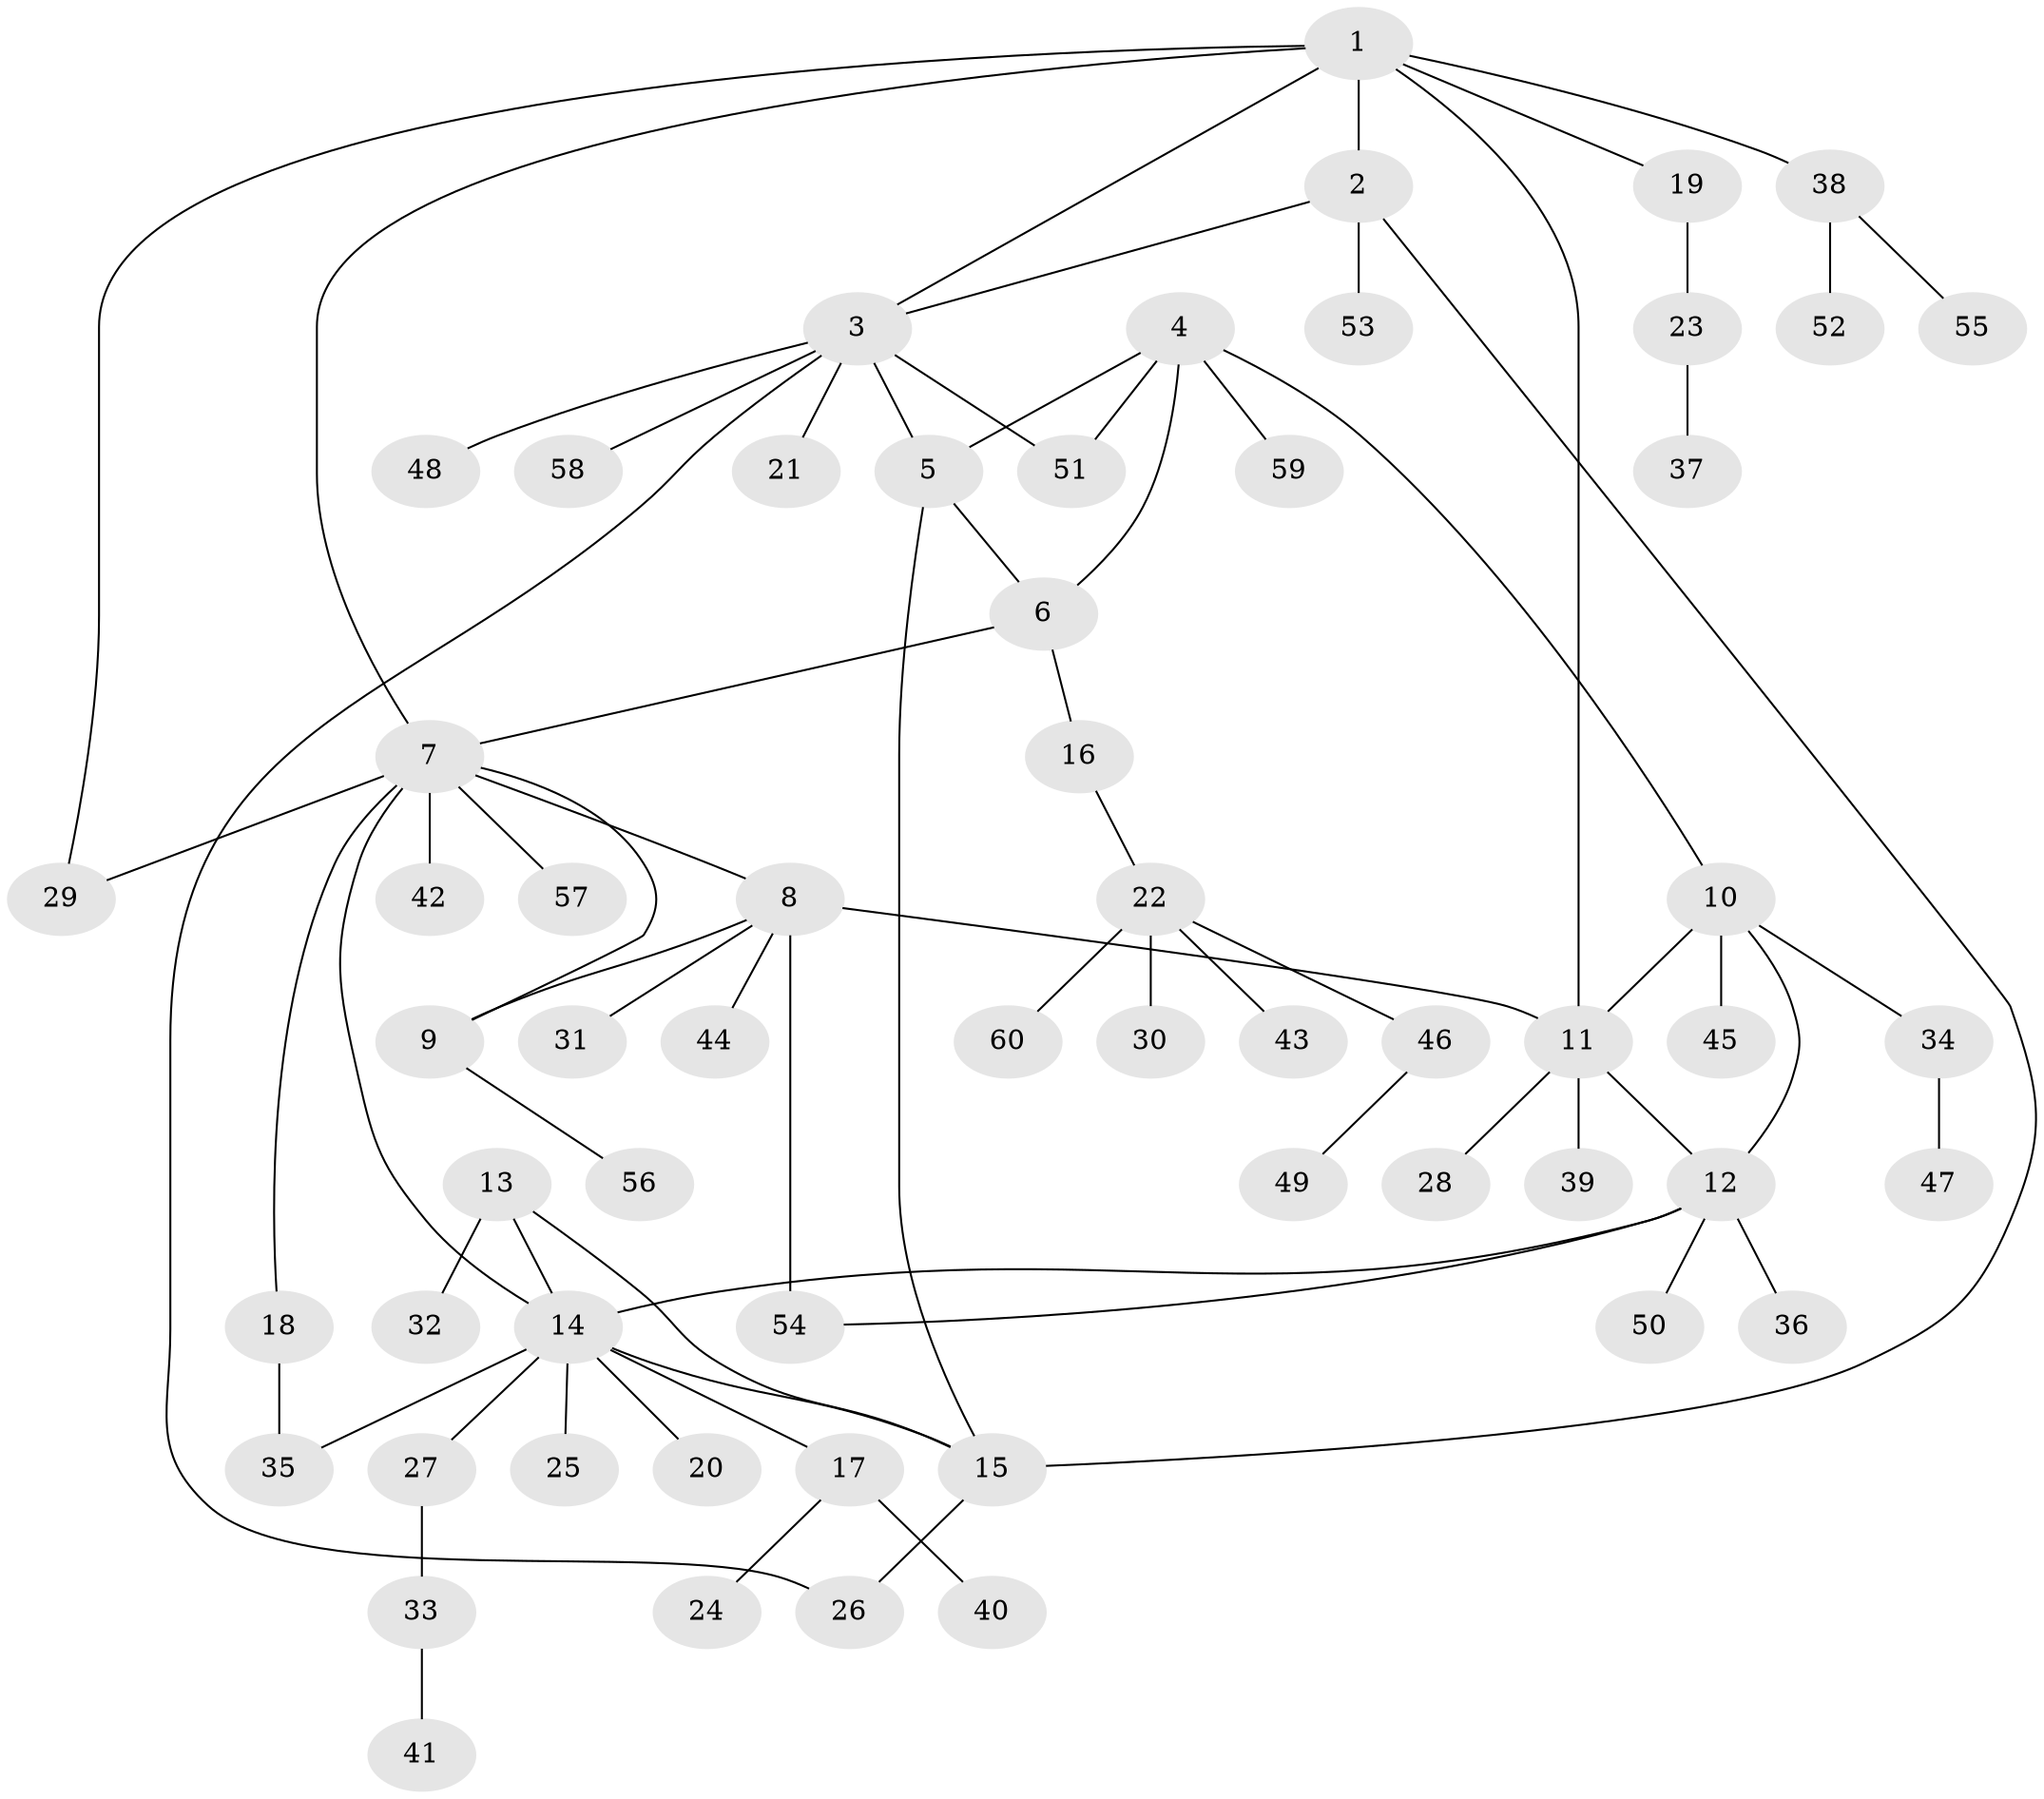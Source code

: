 // coarse degree distribution, {8: 0.06976744186046512, 4: 0.06976744186046512, 7: 0.023255813953488372, 5: 0.06976744186046512, 6: 0.023255813953488372, 2: 0.18604651162790697, 9: 0.023255813953488372, 1: 0.5348837209302325}
// Generated by graph-tools (version 1.1) at 2025/52/02/27/25 19:52:16]
// undirected, 60 vertices, 75 edges
graph export_dot {
graph [start="1"]
  node [color=gray90,style=filled];
  1;
  2;
  3;
  4;
  5;
  6;
  7;
  8;
  9;
  10;
  11;
  12;
  13;
  14;
  15;
  16;
  17;
  18;
  19;
  20;
  21;
  22;
  23;
  24;
  25;
  26;
  27;
  28;
  29;
  30;
  31;
  32;
  33;
  34;
  35;
  36;
  37;
  38;
  39;
  40;
  41;
  42;
  43;
  44;
  45;
  46;
  47;
  48;
  49;
  50;
  51;
  52;
  53;
  54;
  55;
  56;
  57;
  58;
  59;
  60;
  1 -- 2;
  1 -- 3;
  1 -- 7;
  1 -- 11;
  1 -- 19;
  1 -- 29;
  1 -- 38;
  2 -- 3;
  2 -- 15;
  2 -- 53;
  3 -- 5;
  3 -- 21;
  3 -- 26;
  3 -- 48;
  3 -- 51;
  3 -- 58;
  4 -- 5;
  4 -- 6;
  4 -- 10;
  4 -- 51;
  4 -- 59;
  5 -- 6;
  5 -- 15;
  6 -- 7;
  6 -- 16;
  7 -- 8;
  7 -- 9;
  7 -- 14;
  7 -- 18;
  7 -- 29;
  7 -- 42;
  7 -- 57;
  8 -- 9;
  8 -- 11;
  8 -- 31;
  8 -- 44;
  8 -- 54;
  9 -- 56;
  10 -- 11;
  10 -- 12;
  10 -- 34;
  10 -- 45;
  11 -- 12;
  11 -- 28;
  11 -- 39;
  12 -- 14;
  12 -- 36;
  12 -- 50;
  12 -- 54;
  13 -- 14;
  13 -- 15;
  13 -- 32;
  14 -- 15;
  14 -- 17;
  14 -- 20;
  14 -- 25;
  14 -- 27;
  14 -- 35;
  15 -- 26;
  16 -- 22;
  17 -- 24;
  17 -- 40;
  18 -- 35;
  19 -- 23;
  22 -- 30;
  22 -- 43;
  22 -- 46;
  22 -- 60;
  23 -- 37;
  27 -- 33;
  33 -- 41;
  34 -- 47;
  38 -- 52;
  38 -- 55;
  46 -- 49;
}
